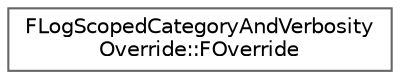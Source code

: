 digraph "Graphical Class Hierarchy"
{
 // INTERACTIVE_SVG=YES
 // LATEX_PDF_SIZE
  bgcolor="transparent";
  edge [fontname=Helvetica,fontsize=10,labelfontname=Helvetica,labelfontsize=10];
  node [fontname=Helvetica,fontsize=10,shape=box,height=0.2,width=0.4];
  rankdir="LR";
  Node0 [id="Node000000",label="FLogScopedCategoryAndVerbosity\lOverride::FOverride",height=0.2,width=0.4,color="grey40", fillcolor="white", style="filled",URL="$d7/df6/structFLogScopedCategoryAndVerbosityOverride_1_1FOverride.html",tooltip="STructure to aggregate a category and verbosity pair."];
}

